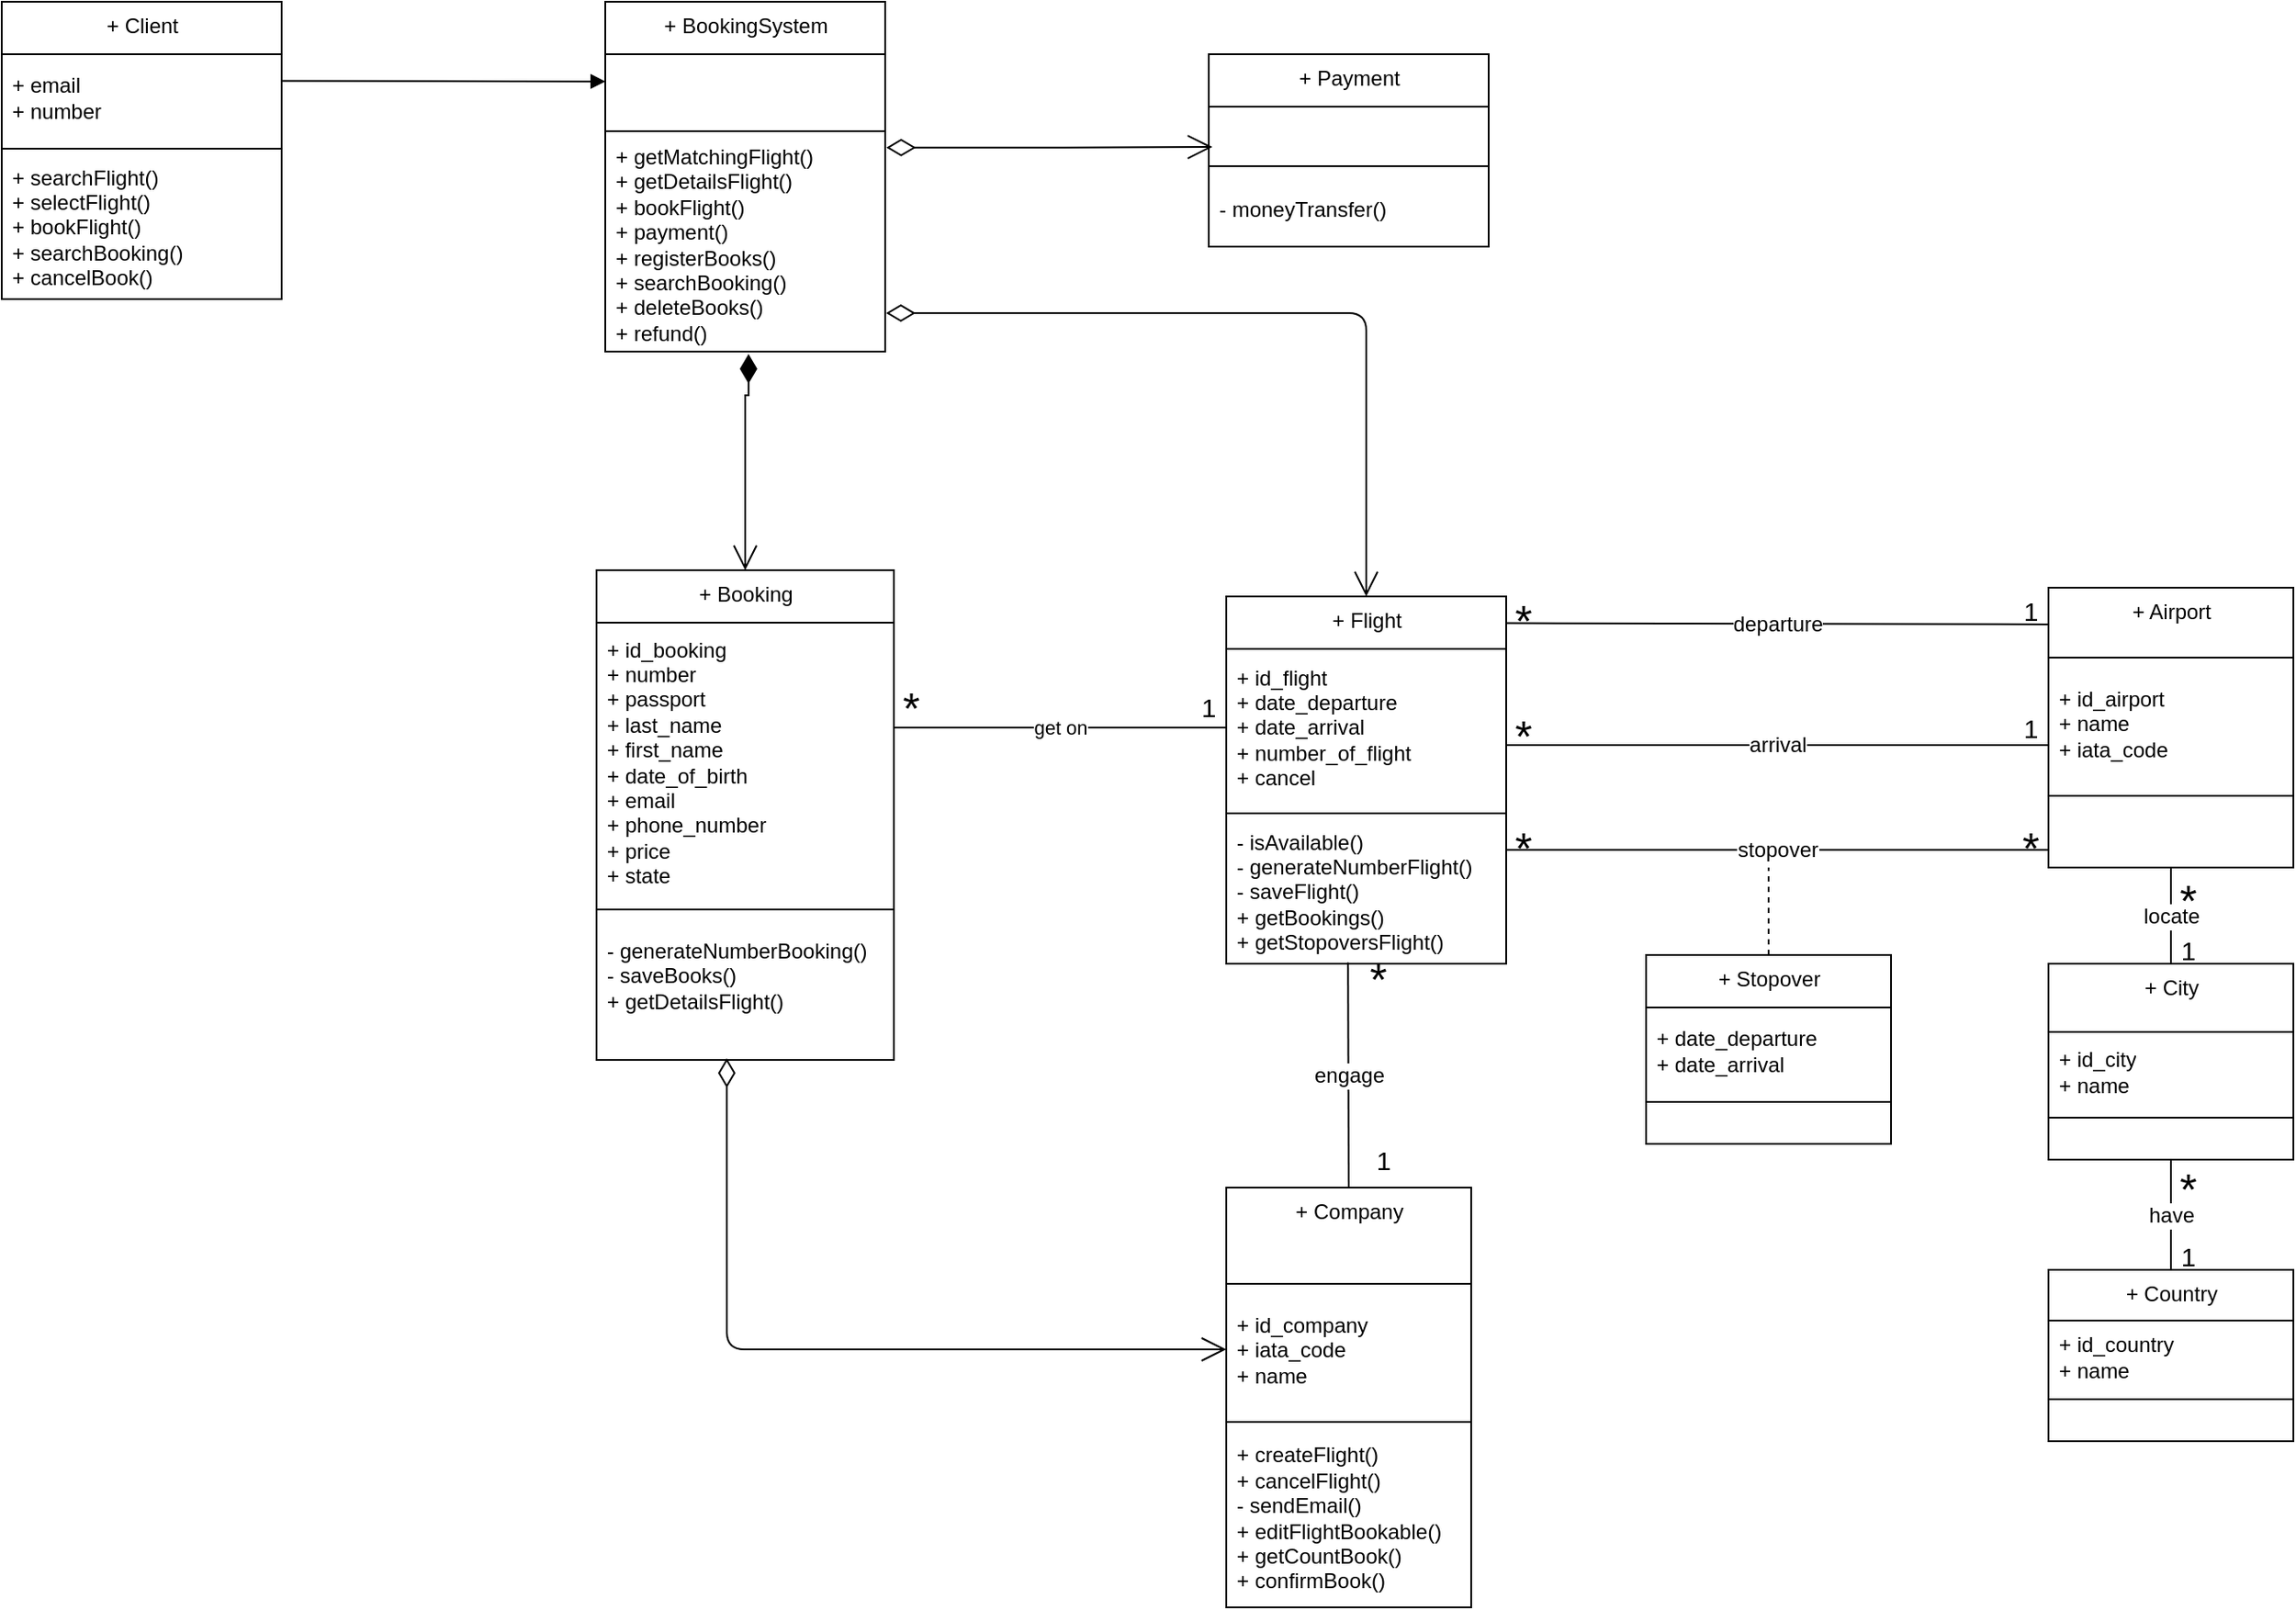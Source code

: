 <mxfile version="20.3.2" type="device"><diagram id="3CtGXHa5VugxaccjBIC0" name="Page-1"><mxGraphModel dx="1718" dy="959" grid="1" gridSize="10" guides="1" tooltips="1" connect="1" arrows="1" fold="1" page="1" pageScale="1" pageWidth="827" pageHeight="1169" math="0" shadow="0"><root><mxCell id="0"/><mxCell id="1" parent="0"/><mxCell id="CCcvtksmz1Scd9sUXg3t-4" value="+ Booking" style="swimlane;fontStyle=0;align=center;verticalAlign=top;childLayout=stackLayout;horizontal=1;startSize=30;horizontalStack=0;resizeParent=1;resizeParentMax=0;resizeLast=0;collapsible=0;marginBottom=0;html=1;" parent="1" vertex="1"><mxGeometry x="370" y="360" width="170" height="280" as="geometry"/></mxCell><mxCell id="CCcvtksmz1Scd9sUXg3t-5" value="+ id_booking&lt;br&gt;+ number&lt;br&gt;+ passport&lt;br&gt;+ last_name&lt;br&gt;+ first_name&lt;br&gt;+ date_of_birth&lt;br&gt;+ email&lt;br&gt;+ phone_number&lt;br&gt;+ price&lt;br&gt;+ state" style="text;html=1;strokeColor=none;fillColor=none;align=left;verticalAlign=middle;spacingLeft=4;spacingRight=4;overflow=hidden;rotatable=0;points=[[0,0.5],[1,0.5]];portConstraint=eastwest;" parent="CCcvtksmz1Scd9sUXg3t-4" vertex="1"><mxGeometry y="30" width="170" height="160" as="geometry"/></mxCell><mxCell id="CCcvtksmz1Scd9sUXg3t-9" value="" style="line;strokeWidth=1;fillColor=none;align=left;verticalAlign=middle;spacingTop=-1;spacingLeft=3;spacingRight=3;rotatable=0;labelPosition=right;points=[];portConstraint=eastwest;" parent="CCcvtksmz1Scd9sUXg3t-4" vertex="1"><mxGeometry y="190" width="170" height="8" as="geometry"/></mxCell><mxCell id="CCcvtksmz1Scd9sUXg3t-20" value="&lt;div&gt;- generateNumberBooking()&lt;/div&gt;&lt;div&gt;- saveBooks()&lt;/div&gt;&lt;div&gt;+ getDetailsFlight()&lt;/div&gt;&lt;div&gt;&lt;br&gt;&lt;/div&gt;" style="text;html=1;strokeColor=none;fillColor=none;align=left;verticalAlign=middle;spacingLeft=4;spacingRight=4;overflow=hidden;rotatable=0;points=[[0,0.5],[1,0.5]];portConstraint=eastwest;" parent="CCcvtksmz1Scd9sUXg3t-4" vertex="1"><mxGeometry y="198" width="170" height="82" as="geometry"/></mxCell><mxCell id="CCcvtksmz1Scd9sUXg3t-21" value="+ Company" style="swimlane;fontStyle=0;align=center;verticalAlign=top;childLayout=stackLayout;horizontal=1;startSize=55;horizontalStack=0;resizeParent=1;resizeParentMax=0;resizeLast=0;collapsible=0;marginBottom=0;html=1;" parent="1" vertex="1"><mxGeometry x="730" y="713" width="140" height="240" as="geometry"/></mxCell><mxCell id="CCcvtksmz1Scd9sUXg3t-22" value="+ id_company&lt;br&gt;+ iata_code&lt;br&gt;+ name" style="text;html=1;strokeColor=none;fillColor=none;align=left;verticalAlign=middle;spacingLeft=4;spacingRight=4;overflow=hidden;rotatable=0;points=[[0,0.5],[1,0.5]];portConstraint=eastwest;" parent="CCcvtksmz1Scd9sUXg3t-21" vertex="1"><mxGeometry y="55" width="140" height="75" as="geometry"/></mxCell><mxCell id="CCcvtksmz1Scd9sUXg3t-23" value="" style="line;strokeWidth=1;fillColor=none;align=left;verticalAlign=middle;spacingTop=-1;spacingLeft=3;spacingRight=3;rotatable=0;labelPosition=right;points=[];portConstraint=eastwest;" parent="CCcvtksmz1Scd9sUXg3t-21" vertex="1"><mxGeometry y="130" width="140" height="8" as="geometry"/></mxCell><mxCell id="CCcvtksmz1Scd9sUXg3t-24" value="+ createFlight()&lt;br&gt;+ cancelFlight()&lt;br&gt;- sendEmail()&lt;br&gt;+ editFlightBookable()&lt;br&gt;+ getCountBook()&lt;br&gt;+ confirmBook()" style="text;html=1;strokeColor=none;fillColor=none;align=left;verticalAlign=middle;spacingLeft=4;spacingRight=4;overflow=hidden;rotatable=0;points=[[0,0.5],[1,0.5]];portConstraint=eastwest;" parent="CCcvtksmz1Scd9sUXg3t-21" vertex="1"><mxGeometry y="138" width="140" height="102" as="geometry"/></mxCell><mxCell id="CCcvtksmz1Scd9sUXg3t-29" value="+ Stopover" style="swimlane;fontStyle=0;align=center;verticalAlign=top;childLayout=stackLayout;horizontal=1;startSize=30;horizontalStack=0;resizeParent=1;resizeParentMax=0;resizeLast=0;collapsible=0;marginBottom=0;html=1;" parent="1" vertex="1"><mxGeometry x="970" y="580" width="140" height="108" as="geometry"/></mxCell><mxCell id="CCcvtksmz1Scd9sUXg3t-30" value="+ date_departure&lt;br&gt;+ date_arrival" style="text;html=1;strokeColor=none;fillColor=none;align=left;verticalAlign=middle;spacingLeft=4;spacingRight=4;overflow=hidden;rotatable=0;points=[[0,0.5],[1,0.5]];portConstraint=eastwest;" parent="CCcvtksmz1Scd9sUXg3t-29" vertex="1"><mxGeometry y="30" width="140" height="50" as="geometry"/></mxCell><mxCell id="CCcvtksmz1Scd9sUXg3t-31" value="" style="line;strokeWidth=1;fillColor=none;align=left;verticalAlign=middle;spacingTop=-1;spacingLeft=3;spacingRight=3;rotatable=0;labelPosition=right;points=[];portConstraint=eastwest;" parent="CCcvtksmz1Scd9sUXg3t-29" vertex="1"><mxGeometry y="80" width="140" height="8" as="geometry"/></mxCell><mxCell id="CCcvtksmz1Scd9sUXg3t-32" value="&amp;nbsp; &amp;nbsp;&amp;nbsp;" style="text;html=1;strokeColor=none;fillColor=none;align=left;verticalAlign=middle;spacingLeft=4;spacingRight=4;overflow=hidden;rotatable=0;points=[[0,0.5],[1,0.5]];portConstraint=eastwest;" parent="CCcvtksmz1Scd9sUXg3t-29" vertex="1"><mxGeometry y="88" width="140" height="20" as="geometry"/></mxCell><mxCell id="CCcvtksmz1Scd9sUXg3t-33" value="+ Airport" style="swimlane;fontStyle=0;align=center;verticalAlign=top;childLayout=stackLayout;horizontal=1;startSize=40;horizontalStack=0;resizeParent=1;resizeParentMax=0;resizeLast=0;collapsible=0;marginBottom=0;html=1;" parent="1" vertex="1"><mxGeometry x="1200" y="370" width="140" height="160" as="geometry"/></mxCell><mxCell id="CCcvtksmz1Scd9sUXg3t-34" value="+ id_airport&lt;br&gt;+ name&lt;br&gt;+ iata_code" style="text;html=1;strokeColor=none;fillColor=none;align=left;verticalAlign=middle;spacingLeft=4;spacingRight=4;overflow=hidden;rotatable=0;points=[[0,0.5],[1,0.5]];portConstraint=eastwest;" parent="CCcvtksmz1Scd9sUXg3t-33" vertex="1"><mxGeometry y="40" width="140" height="75" as="geometry"/></mxCell><mxCell id="CCcvtksmz1Scd9sUXg3t-35" value="" style="line;strokeWidth=1;fillColor=none;align=left;verticalAlign=middle;spacingTop=-1;spacingLeft=3;spacingRight=3;rotatable=0;labelPosition=right;points=[];portConstraint=eastwest;" parent="CCcvtksmz1Scd9sUXg3t-33" vertex="1"><mxGeometry y="115" width="140" height="8" as="geometry"/></mxCell><mxCell id="CCcvtksmz1Scd9sUXg3t-36" value="&amp;nbsp; &amp;nbsp;" style="text;html=1;strokeColor=none;fillColor=none;align=left;verticalAlign=middle;spacingLeft=4;spacingRight=4;overflow=hidden;rotatable=0;points=[[0,0.5],[1,0.5]];portConstraint=eastwest;" parent="CCcvtksmz1Scd9sUXg3t-33" vertex="1"><mxGeometry y="123" width="140" height="37" as="geometry"/></mxCell><mxCell id="DWdd_TPKffUBL54TbW1D-1" value="+ Client" style="swimlane;fontStyle=0;align=center;verticalAlign=top;childLayout=stackLayout;horizontal=1;startSize=30;horizontalStack=0;resizeParent=1;resizeParentMax=0;resizeLast=0;collapsible=0;marginBottom=0;html=1;" parent="1" vertex="1"><mxGeometry x="30" y="35" width="160" height="170" as="geometry"/></mxCell><mxCell id="DWdd_TPKffUBL54TbW1D-2" value="+ email&lt;br&gt;+ number" style="text;html=1;strokeColor=none;fillColor=none;align=left;verticalAlign=middle;spacingLeft=4;spacingRight=4;overflow=hidden;rotatable=0;points=[[0,0.5],[1,0.5]];portConstraint=eastwest;" parent="DWdd_TPKffUBL54TbW1D-1" vertex="1"><mxGeometry y="30" width="160" height="50" as="geometry"/></mxCell><mxCell id="DWdd_TPKffUBL54TbW1D-3" value="" style="line;strokeWidth=1;fillColor=none;align=left;verticalAlign=middle;spacingTop=-1;spacingLeft=3;spacingRight=3;rotatable=0;labelPosition=right;points=[];portConstraint=eastwest;" parent="DWdd_TPKffUBL54TbW1D-1" vertex="1"><mxGeometry y="80" width="160" height="8" as="geometry"/></mxCell><mxCell id="DWdd_TPKffUBL54TbW1D-4" value="&lt;div&gt;+ searchFlight()&lt;/div&gt;&lt;div&gt;+ selectFlight()&lt;/div&gt;&lt;div&gt;+ bookFlight()&lt;/div&gt;&lt;div&gt;+ searchBooking()&lt;/div&gt;&lt;div&gt;+ cancelBook()&lt;/div&gt;" style="text;html=1;strokeColor=none;fillColor=none;align=left;verticalAlign=middle;spacingLeft=4;spacingRight=4;overflow=hidden;rotatable=0;points=[[0,0.5],[1,0.5]];portConstraint=eastwest;" parent="DWdd_TPKffUBL54TbW1D-1" vertex="1"><mxGeometry y="88" width="160" height="82" as="geometry"/></mxCell><mxCell id="DWdd_TPKffUBL54TbW1D-5" value="+ Flight" style="swimlane;fontStyle=0;align=center;verticalAlign=top;childLayout=stackLayout;horizontal=1;startSize=30;horizontalStack=0;resizeParent=1;resizeParentMax=0;resizeLast=0;collapsible=0;marginBottom=0;html=1;" parent="1" vertex="1"><mxGeometry x="730" y="375" width="160" height="210" as="geometry"/></mxCell><mxCell id="DWdd_TPKffUBL54TbW1D-6" value="+ id_flight&lt;br&gt;+ date_departure&lt;br&gt;+ date_arrival&lt;br&gt;+ number_of_flight&lt;br&gt;+ cancel" style="text;html=1;strokeColor=none;fillColor=none;align=left;verticalAlign=middle;spacingLeft=4;spacingRight=4;overflow=hidden;rotatable=0;points=[[0,0.5],[1,0.5]];portConstraint=eastwest;" parent="DWdd_TPKffUBL54TbW1D-5" vertex="1"><mxGeometry y="30" width="160" height="90" as="geometry"/></mxCell><mxCell id="DWdd_TPKffUBL54TbW1D-7" value="" style="line;strokeWidth=1;fillColor=none;align=left;verticalAlign=middle;spacingTop=-1;spacingLeft=3;spacingRight=3;rotatable=0;labelPosition=right;points=[];portConstraint=eastwest;" parent="DWdd_TPKffUBL54TbW1D-5" vertex="1"><mxGeometry y="120" width="160" height="8" as="geometry"/></mxCell><mxCell id="DWdd_TPKffUBL54TbW1D-8" value="&lt;div&gt;- isAvailable()&lt;/div&gt;&lt;div&gt;- generateNumberFlight()&lt;/div&gt;&lt;div&gt;- saveFlight()&lt;/div&gt;&lt;div&gt;+ getBookings()&lt;/div&gt;&lt;div&gt;+ getStopoversFlight()&lt;/div&gt;" style="text;html=1;strokeColor=none;fillColor=none;align=left;verticalAlign=middle;spacingLeft=4;spacingRight=4;overflow=hidden;rotatable=0;points=[[0,0.5],[1,0.5]];portConstraint=eastwest;" parent="DWdd_TPKffUBL54TbW1D-5" vertex="1"><mxGeometry y="128" width="160" height="82" as="geometry"/></mxCell><mxCell id="DWdd_TPKffUBL54TbW1D-9" value="+ City" style="swimlane;fontStyle=0;align=center;verticalAlign=top;childLayout=stackLayout;horizontal=1;startSize=39;horizontalStack=0;resizeParent=1;resizeParentMax=0;resizeLast=0;collapsible=0;marginBottom=0;html=1;" parent="1" vertex="1"><mxGeometry x="1200" y="585" width="140" height="112" as="geometry"/></mxCell><mxCell id="DWdd_TPKffUBL54TbW1D-10" value="+ id_city&lt;br&gt;+ name" style="text;html=1;strokeColor=none;fillColor=none;align=left;verticalAlign=middle;spacingLeft=4;spacingRight=4;overflow=hidden;rotatable=0;points=[[0,0.5],[1,0.5]];portConstraint=eastwest;" parent="DWdd_TPKffUBL54TbW1D-9" vertex="1"><mxGeometry y="39" width="140" height="45" as="geometry"/></mxCell><mxCell id="DWdd_TPKffUBL54TbW1D-11" value="" style="line;strokeWidth=1;fillColor=none;align=left;verticalAlign=middle;spacingTop=-1;spacingLeft=3;spacingRight=3;rotatable=0;labelPosition=right;points=[];portConstraint=eastwest;" parent="DWdd_TPKffUBL54TbW1D-9" vertex="1"><mxGeometry y="84" width="140" height="8" as="geometry"/></mxCell><mxCell id="DWdd_TPKffUBL54TbW1D-12" value="&amp;nbsp; &amp;nbsp;" style="text;html=1;strokeColor=none;fillColor=none;align=left;verticalAlign=middle;spacingLeft=4;spacingRight=4;overflow=hidden;rotatable=0;points=[[0,0.5],[1,0.5]];portConstraint=eastwest;" parent="DWdd_TPKffUBL54TbW1D-9" vertex="1"><mxGeometry y="92" width="140" height="20" as="geometry"/></mxCell><mxCell id="DWdd_TPKffUBL54TbW1D-13" value="+ Country" style="swimlane;fontStyle=0;align=center;verticalAlign=top;childLayout=stackLayout;horizontal=1;startSize=29;horizontalStack=0;resizeParent=1;resizeParentMax=0;resizeLast=0;collapsible=0;marginBottom=0;html=1;" parent="1" vertex="1"><mxGeometry x="1200" y="760" width="140" height="98" as="geometry"/></mxCell><mxCell id="DWdd_TPKffUBL54TbW1D-14" value="+ id_country&lt;br&gt;+ name" style="text;html=1;strokeColor=none;fillColor=none;align=left;verticalAlign=middle;spacingLeft=4;spacingRight=4;overflow=hidden;rotatable=0;points=[[0,0.5],[1,0.5]];portConstraint=eastwest;" parent="DWdd_TPKffUBL54TbW1D-13" vertex="1"><mxGeometry y="29" width="140" height="41" as="geometry"/></mxCell><mxCell id="DWdd_TPKffUBL54TbW1D-15" value="" style="line;strokeWidth=1;fillColor=none;align=left;verticalAlign=middle;spacingTop=-1;spacingLeft=3;spacingRight=3;rotatable=0;labelPosition=right;points=[];portConstraint=eastwest;" parent="DWdd_TPKffUBL54TbW1D-13" vertex="1"><mxGeometry y="70" width="140" height="8" as="geometry"/></mxCell><mxCell id="DWdd_TPKffUBL54TbW1D-16" value="&amp;nbsp; &amp;nbsp;" style="text;html=1;strokeColor=none;fillColor=none;align=left;verticalAlign=middle;spacingLeft=4;spacingRight=4;overflow=hidden;rotatable=0;points=[[0,0.5],[1,0.5]];portConstraint=eastwest;" parent="DWdd_TPKffUBL54TbW1D-13" vertex="1"><mxGeometry y="78" width="140" height="20" as="geometry"/></mxCell><mxCell id="DWdd_TPKffUBL54TbW1D-17" value="get on" style="endArrow=none;html=1;rounded=0;exitX=1;exitY=0.375;exitDx=0;exitDy=0;entryX=0;entryY=0.5;entryDx=0;entryDy=0;exitPerimeter=0;" parent="1" source="CCcvtksmz1Scd9sUXg3t-5" target="DWdd_TPKffUBL54TbW1D-6" edge="1"><mxGeometry width="50" height="50" relative="1" as="geometry"><mxPoint x="560" y="551.0" as="sourcePoint"/><mxPoint x="920" y="591" as="targetPoint"/></mxGeometry></mxCell><mxCell id="DWdd_TPKffUBL54TbW1D-18" value="*" style="text;html=1;strokeColor=none;fillColor=none;align=center;verticalAlign=middle;whiteSpace=wrap;rounded=0;fontSize=25;" parent="1" vertex="1"><mxGeometry x="540" y="430" width="20" height="16" as="geometry"/></mxCell><mxCell id="DWdd_TPKffUBL54TbW1D-19" value="*" style="text;html=1;strokeColor=none;fillColor=none;align=center;verticalAlign=middle;whiteSpace=wrap;rounded=0;fontSize=25;" parent="1" vertex="1"><mxGeometry x="890" y="510" width="20" height="16" as="geometry"/></mxCell><mxCell id="DWdd_TPKffUBL54TbW1D-20" value="engage" style="endArrow=none;html=1;rounded=0;fontSize=12;exitX=0.435;exitY=0.991;exitDx=0;exitDy=0;exitPerimeter=0;entryX=0.5;entryY=0;entryDx=0;entryDy=0;" parent="1" source="DWdd_TPKffUBL54TbW1D-8" target="CCcvtksmz1Scd9sUXg3t-21" edge="1"><mxGeometry width="50" height="50" relative="1" as="geometry"><mxPoint x="870" y="641" as="sourcePoint"/><mxPoint x="800" y="710" as="targetPoint"/></mxGeometry></mxCell><mxCell id="DWdd_TPKffUBL54TbW1D-21" value="stopover" style="endArrow=none;html=1;rounded=0;fontSize=12;exitX=-0.001;exitY=0.725;exitDx=0;exitDy=0;exitPerimeter=0;entryX=-0.013;entryY=0.621;entryDx=0;entryDy=0;entryPerimeter=0;" parent="1" source="CCcvtksmz1Scd9sUXg3t-36" target="DWdd_TPKffUBL54TbW1D-19" edge="1"><mxGeometry width="50" height="50" relative="1" as="geometry"><mxPoint x="1200" y="550" as="sourcePoint"/><mxPoint x="890" y="520" as="targetPoint"/></mxGeometry></mxCell><mxCell id="DWdd_TPKffUBL54TbW1D-22" value="locate" style="endArrow=none;html=1;rounded=0;fontSize=12;entryX=0;entryY=0;entryDx=0;entryDy=0;exitX=0.5;exitY=0;exitDx=0;exitDy=0;" parent="1" source="DWdd_TPKffUBL54TbW1D-9" edge="1"><mxGeometry width="50" height="50" relative="1" as="geometry"><mxPoint x="870" y="641" as="sourcePoint"/><mxPoint x="1270" y="530" as="targetPoint"/></mxGeometry></mxCell><mxCell id="DWdd_TPKffUBL54TbW1D-23" value="have" style="endArrow=none;html=1;rounded=0;fontSize=12;entryX=0.5;entryY=1;entryDx=0;entryDy=0;exitX=0.5;exitY=0;exitDx=0;exitDy=0;" parent="1" source="DWdd_TPKffUBL54TbW1D-13" target="DWdd_TPKffUBL54TbW1D-9" edge="1"><mxGeometry width="50" height="50" relative="1" as="geometry"><mxPoint x="870" y="941" as="sourcePoint"/><mxPoint x="920" y="891" as="targetPoint"/></mxGeometry></mxCell><mxCell id="DWdd_TPKffUBL54TbW1D-24" value="" style="endArrow=none;html=1;rounded=0;fontSize=12;dashed=1;" parent="1" edge="1"><mxGeometry width="50" height="50" relative="1" as="geometry"><mxPoint x="1040" y="580" as="sourcePoint"/><mxPoint x="1040" y="530" as="targetPoint"/></mxGeometry></mxCell><mxCell id="DWdd_TPKffUBL54TbW1D-29" value="arrival" style="endArrow=none;html=1;rounded=1;fontSize=12;curved=1;entryX=1;entryY=0.611;entryDx=0;entryDy=0;exitX=1;exitY=0;exitDx=0;exitDy=0;entryPerimeter=0;" parent="1" target="DWdd_TPKffUBL54TbW1D-6" edge="1"><mxGeometry width="50" height="50" relative="1" as="geometry"><mxPoint x="1200" y="460" as="sourcePoint"/><mxPoint x="920" y="691" as="targetPoint"/></mxGeometry></mxCell><mxCell id="DWdd_TPKffUBL54TbW1D-30" value="departure" style="endArrow=none;html=1;rounded=1;fontSize=12;curved=1;entryX=0.006;entryY=0.641;entryDx=0;entryDy=0;entryPerimeter=0;exitX=1;exitY=1;exitDx=0;exitDy=0;" parent="1" source="DWdd_TPKffUBL54TbW1D-42" target="DWdd_TPKffUBL54TbW1D-35" edge="1"><mxGeometry width="50" height="50" relative="1" as="geometry"><mxPoint x="870" y="741" as="sourcePoint"/><mxPoint x="920" y="691" as="targetPoint"/></mxGeometry></mxCell><mxCell id="DWdd_TPKffUBL54TbW1D-33" value="*" style="text;html=1;strokeColor=none;fillColor=none;align=center;verticalAlign=middle;whiteSpace=wrap;rounded=0;fontSize=25;" parent="1" vertex="1"><mxGeometry x="807" y="585" width="20" height="16" as="geometry"/></mxCell><mxCell id="DWdd_TPKffUBL54TbW1D-34" value="*" style="text;html=1;strokeColor=none;fillColor=none;align=center;verticalAlign=middle;whiteSpace=wrap;rounded=0;fontSize=25;" parent="1" vertex="1"><mxGeometry x="890" y="446" width="20" height="16" as="geometry"/></mxCell><mxCell id="DWdd_TPKffUBL54TbW1D-35" value="*" style="text;html=1;strokeColor=none;fillColor=none;align=center;verticalAlign=middle;whiteSpace=wrap;rounded=0;fontSize=25;" parent="1" vertex="1"><mxGeometry x="890" y="380" width="20" height="16" as="geometry"/></mxCell><mxCell id="DWdd_TPKffUBL54TbW1D-36" value="*" style="text;html=1;strokeColor=none;fillColor=none;align=center;verticalAlign=middle;whiteSpace=wrap;rounded=0;fontSize=25;" parent="1" vertex="1"><mxGeometry x="1180" y="510" width="20" height="16" as="geometry"/></mxCell><mxCell id="DWdd_TPKffUBL54TbW1D-38" value="*" style="text;html=1;strokeColor=none;fillColor=none;align=center;verticalAlign=middle;whiteSpace=wrap;rounded=0;fontSize=25;" parent="1" vertex="1"><mxGeometry x="1270" y="705" width="20" height="16" as="geometry"/></mxCell><mxCell id="DWdd_TPKffUBL54TbW1D-39" value="1" style="text;html=1;strokeColor=none;fillColor=none;align=center;verticalAlign=middle;whiteSpace=wrap;rounded=0;fontSize=15;" parent="1" vertex="1"><mxGeometry x="710" y="430" width="20" height="16" as="geometry"/></mxCell><mxCell id="DWdd_TPKffUBL54TbW1D-40" value="1" style="text;html=1;strokeColor=none;fillColor=none;align=center;verticalAlign=middle;whiteSpace=wrap;rounded=0;fontSize=15;" parent="1" vertex="1"><mxGeometry x="810" y="689" width="20" height="16" as="geometry"/></mxCell><mxCell id="DWdd_TPKffUBL54TbW1D-42" value="1" style="text;html=1;strokeColor=none;fillColor=none;align=center;verticalAlign=middle;whiteSpace=wrap;rounded=0;fontSize=15;" parent="1" vertex="1"><mxGeometry x="1180" y="375" width="20" height="16" as="geometry"/></mxCell><mxCell id="DWdd_TPKffUBL54TbW1D-43" value="1" style="text;html=1;strokeColor=none;fillColor=none;align=center;verticalAlign=middle;whiteSpace=wrap;rounded=0;fontSize=15;" parent="1" vertex="1"><mxGeometry x="1270" y="569" width="20" height="16" as="geometry"/></mxCell><mxCell id="DWdd_TPKffUBL54TbW1D-44" value="1" style="text;html=1;strokeColor=none;fillColor=none;align=center;verticalAlign=middle;whiteSpace=wrap;rounded=0;fontSize=15;" parent="1" vertex="1"><mxGeometry x="1270" y="744" width="20" height="16" as="geometry"/></mxCell><mxCell id="DWdd_TPKffUBL54TbW1D-46" value="+ Payment" style="swimlane;fontStyle=0;align=center;verticalAlign=top;childLayout=stackLayout;horizontal=1;startSize=30;horizontalStack=0;resizeParent=1;resizeParentMax=0;resizeLast=0;collapsible=0;marginBottom=0;html=1;" parent="1" vertex="1"><mxGeometry x="720" y="65" width="160" height="110" as="geometry"/></mxCell><mxCell id="DWdd_TPKffUBL54TbW1D-47" value="&amp;nbsp; &amp;nbsp;&amp;nbsp;" style="text;html=1;strokeColor=none;fillColor=none;align=left;verticalAlign=middle;spacingLeft=4;spacingRight=4;overflow=hidden;rotatable=0;points=[[0,0.5],[1,0.5]];portConstraint=eastwest;" parent="DWdd_TPKffUBL54TbW1D-46" vertex="1"><mxGeometry y="30" width="160" height="30" as="geometry"/></mxCell><mxCell id="DWdd_TPKffUBL54TbW1D-48" value="" style="line;strokeWidth=1;fillColor=none;align=left;verticalAlign=middle;spacingTop=-1;spacingLeft=3;spacingRight=3;rotatable=0;labelPosition=right;points=[];portConstraint=eastwest;" parent="DWdd_TPKffUBL54TbW1D-46" vertex="1"><mxGeometry y="60" width="160" height="8" as="geometry"/></mxCell><mxCell id="DWdd_TPKffUBL54TbW1D-49" value="&lt;div&gt;- moneyTransfer()&lt;/div&gt;" style="text;html=1;strokeColor=none;fillColor=none;align=left;verticalAlign=middle;spacingLeft=4;spacingRight=4;overflow=hidden;rotatable=0;points=[[0,0.5],[1,0.5]];portConstraint=eastwest;" parent="DWdd_TPKffUBL54TbW1D-46" vertex="1"><mxGeometry y="68" width="160" height="42" as="geometry"/></mxCell><mxCell id="DWdd_TPKffUBL54TbW1D-50" value="+ BookingSystem" style="swimlane;fontStyle=0;align=center;verticalAlign=top;childLayout=stackLayout;horizontal=1;startSize=30;horizontalStack=0;resizeParent=1;resizeParentMax=0;resizeLast=0;collapsible=0;marginBottom=0;html=1;" parent="1" vertex="1"><mxGeometry x="375" y="35" width="160" height="200" as="geometry"/></mxCell><mxCell id="DWdd_TPKffUBL54TbW1D-51" value="&amp;nbsp; &amp;nbsp; &amp;nbsp;" style="text;html=1;strokeColor=none;fillColor=none;align=left;verticalAlign=middle;spacingLeft=4;spacingRight=4;overflow=hidden;rotatable=0;points=[[0,0.5],[1,0.5]];portConstraint=eastwest;" parent="DWdd_TPKffUBL54TbW1D-50" vertex="1"><mxGeometry y="30" width="160" height="40" as="geometry"/></mxCell><mxCell id="DWdd_TPKffUBL54TbW1D-52" value="" style="line;strokeWidth=1;fillColor=none;align=left;verticalAlign=middle;spacingTop=-1;spacingLeft=3;spacingRight=3;rotatable=0;labelPosition=right;points=[];portConstraint=eastwest;" parent="DWdd_TPKffUBL54TbW1D-50" vertex="1"><mxGeometry y="70" width="160" height="8" as="geometry"/></mxCell><mxCell id="DWdd_TPKffUBL54TbW1D-53" value="&lt;div&gt;+ getMatchingFlight()&lt;/div&gt;&lt;div&gt;+ getDetailsFlight()&lt;/div&gt;&lt;div&gt;+ bookFlight()&lt;/div&gt;&lt;div&gt;+ payment()&lt;/div&gt;&lt;div&gt;+ registerBooks()&lt;/div&gt;&lt;div&gt;+ searchBooking()&lt;/div&gt;&lt;div&gt;+ deleteBooks()&lt;/div&gt;&lt;div&gt;+ refund()&lt;/div&gt;" style="text;html=1;strokeColor=none;fillColor=none;align=left;verticalAlign=middle;spacingLeft=4;spacingRight=4;overflow=hidden;rotatable=0;points=[[0,0.5],[1,0.5]];portConstraint=eastwest;" parent="DWdd_TPKffUBL54TbW1D-50" vertex="1"><mxGeometry y="78" width="160" height="122" as="geometry"/></mxCell><mxCell id="DWdd_TPKffUBL54TbW1D-62" value="" style="html=1;verticalAlign=bottom;endArrow=block;rounded=1;fontSize=15;exitX=1;exitY=0.304;exitDx=0;exitDy=0;entryX=0.001;entryY=0.39;entryDx=0;entryDy=0;exitPerimeter=0;entryPerimeter=0;" parent="1" source="DWdd_TPKffUBL54TbW1D-2" target="DWdd_TPKffUBL54TbW1D-51" edge="1"><mxGeometry width="80" relative="1" as="geometry"><mxPoint x="750" y="230" as="sourcePoint"/><mxPoint x="900" y="230" as="targetPoint"/></mxGeometry></mxCell><mxCell id="DWdd_TPKffUBL54TbW1D-63" value="" style="endArrow=open;html=1;endSize=12;startArrow=diamondThin;startSize=14;startFill=0;edgeStyle=orthogonalEdgeStyle;align=left;verticalAlign=bottom;rounded=1;fontSize=15;entryX=0.013;entryY=0.767;entryDx=0;entryDy=0;entryPerimeter=0;exitX=1.004;exitY=0.044;exitDx=0;exitDy=0;exitPerimeter=0;" parent="1" source="DWdd_TPKffUBL54TbW1D-53" target="DWdd_TPKffUBL54TbW1D-47" edge="1"><mxGeometry x="-1" y="3" relative="1" as="geometry"><mxPoint x="530" y="119.5" as="sourcePoint"/><mxPoint x="696" y="119.5" as="targetPoint"/></mxGeometry></mxCell><mxCell id="DWdd_TPKffUBL54TbW1D-64" value="" style="endArrow=open;html=1;endSize=12;startArrow=diamondThin;startSize=14;startFill=0;edgeStyle=orthogonalEdgeStyle;align=left;verticalAlign=bottom;rounded=1;fontSize=15;entryX=0.5;entryY=0;entryDx=0;entryDy=0;exitX=1.003;exitY=0.82;exitDx=0;exitDy=0;exitPerimeter=0;" parent="1" source="DWdd_TPKffUBL54TbW1D-53" target="DWdd_TPKffUBL54TbW1D-5" edge="1"><mxGeometry x="-1" y="3" relative="1" as="geometry"><mxPoint x="610.0" y="360.0" as="sourcePoint"/><mxPoint x="770" y="360.0" as="targetPoint"/></mxGeometry></mxCell><mxCell id="DWdd_TPKffUBL54TbW1D-69" value="" style="endArrow=open;html=1;endSize=12;startArrow=diamondThin;startSize=14;startFill=0;edgeStyle=orthogonalEdgeStyle;align=left;verticalAlign=bottom;rounded=1;fontSize=15;entryX=0;entryY=0.5;entryDx=0;entryDy=0;exitX=0.438;exitY=0.988;exitDx=0;exitDy=0;exitPerimeter=0;" parent="1" source="CCcvtksmz1Scd9sUXg3t-20" target="CCcvtksmz1Scd9sUXg3t-22" edge="1"><mxGeometry x="-1" y="3" relative="1" as="geometry"><mxPoint x="354.28" y="889.378" as="sourcePoint"/><mxPoint x="545.72" y="889.02" as="targetPoint"/></mxGeometry></mxCell><mxCell id="DWdd_TPKffUBL54TbW1D-71" value="1" style="text;html=1;strokeColor=none;fillColor=none;align=center;verticalAlign=middle;whiteSpace=wrap;rounded=0;fontSize=15;" parent="1" vertex="1"><mxGeometry x="1180" y="442" width="20" height="16" as="geometry"/></mxCell><mxCell id="DWdd_TPKffUBL54TbW1D-72" value="*" style="text;html=1;strokeColor=none;fillColor=none;align=center;verticalAlign=middle;whiteSpace=wrap;rounded=0;fontSize=25;" parent="1" vertex="1"><mxGeometry x="1270" y="540" width="20" height="16" as="geometry"/></mxCell><mxCell id="iENyMfthiB1TSNNKfrME-6" value="" style="endArrow=open;html=1;endSize=12;startArrow=diamondThin;startSize=14;startFill=1;edgeStyle=orthogonalEdgeStyle;align=left;verticalAlign=bottom;rounded=0;exitX=0.512;exitY=1.011;exitDx=0;exitDy=0;exitPerimeter=0;entryX=0.5;entryY=0;entryDx=0;entryDy=0;" edge="1" parent="1" source="DWdd_TPKffUBL54TbW1D-53" target="CCcvtksmz1Scd9sUXg3t-4"><mxGeometry x="-1" y="3" relative="1" as="geometry"><mxPoint x="440" y="360" as="sourcePoint"/><mxPoint x="600" y="360" as="targetPoint"/><Array as="points"><mxPoint x="457" y="260"/><mxPoint x="455" y="260"/></Array></mxGeometry></mxCell></root></mxGraphModel></diagram></mxfile>